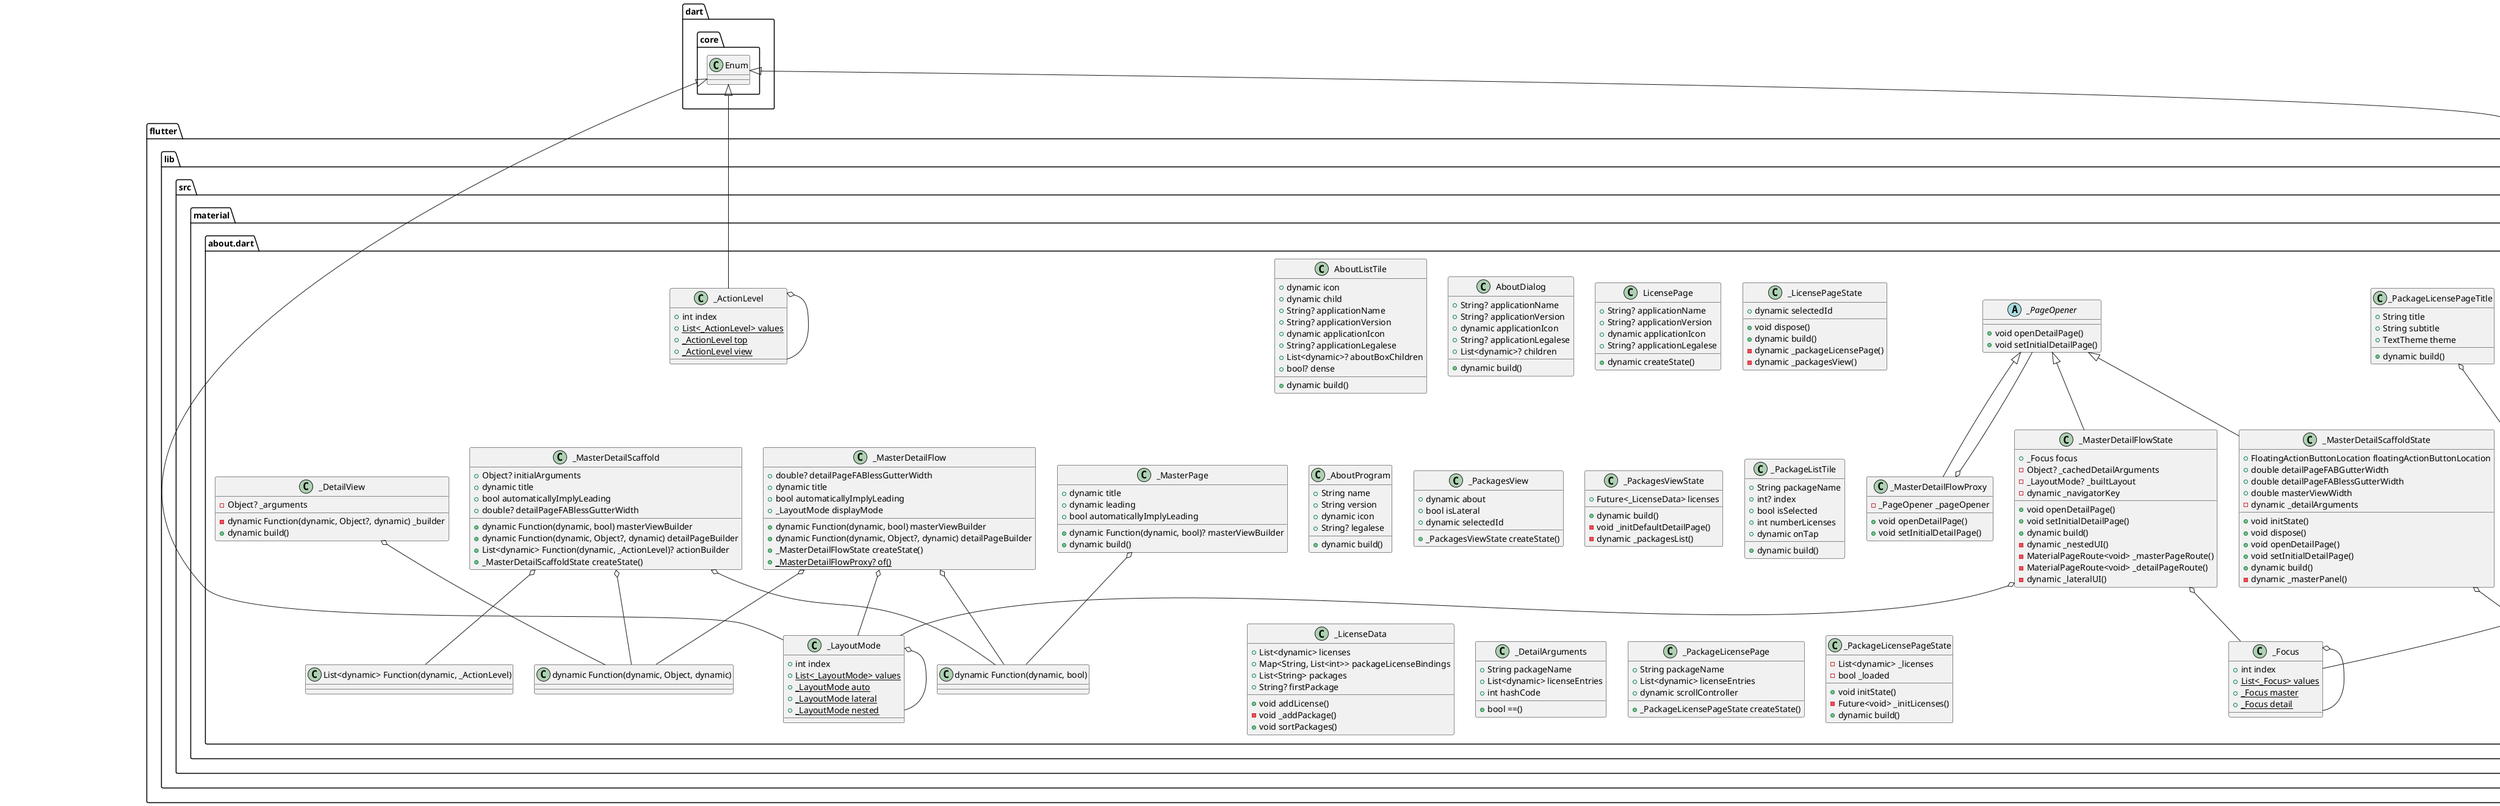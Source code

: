 @startuml
set namespaceSeparator ::

class "flutter::lib::src::material::about.dart::AboutListTile" {
  +dynamic icon
  +dynamic child
  +String? applicationName
  +String? applicationVersion
  +dynamic applicationIcon
  +String? applicationLegalese
  +List<dynamic>? aboutBoxChildren
  +bool? dense
  +dynamic build()
}

class "flutter::lib::src::material::about.dart::AboutDialog" {
  +String? applicationName
  +String? applicationVersion
  +dynamic applicationIcon
  +String? applicationLegalese
  +List<dynamic>? children
  +dynamic build()
}

class "flutter::lib::src::material::about.dart::LicensePage" {
  +String? applicationName
  +String? applicationVersion
  +dynamic applicationIcon
  +String? applicationLegalese
  +dynamic createState()
}

class "flutter::lib::src::material::about.dart::_LicensePageState" {
  +dynamic selectedId
  +void dispose()
  +dynamic build()
  -dynamic _packageLicensePage()
  -dynamic _packagesView()
}

class "flutter::lib::src::material::about.dart::_AboutProgram" {
  +String name
  +String version
  +dynamic icon
  +String? legalese
  +dynamic build()
}

class "flutter::lib::src::material::about.dart::_PackagesView" {
  +dynamic about
  +bool isLateral
  +dynamic selectedId
  +_PackagesViewState createState()
}

class "flutter::lib::src::material::about.dart::_PackagesViewState" {
  +Future<_LicenseData> licenses
  +dynamic build()
  -void _initDefaultDetailPage()
  -dynamic _packagesList()
}

class "flutter::lib::src::material::about.dart::_PackageListTile" {
  +String packageName
  +int? index
  +bool isSelected
  +int numberLicenses
  +dynamic onTap
  +dynamic build()
}

class "flutter::lib::src::material::about.dart::_LicenseData" {
  +List<dynamic> licenses
  +Map<String, List<int>> packageLicenseBindings
  +List<String> packages
  +String? firstPackage
  +void addLicense()
  -void _addPackage()
  +void sortPackages()
}

class "flutter::lib::src::material::about.dart::_DetailArguments" {
  +String packageName
  +List<dynamic> licenseEntries
  +int hashCode
  +bool ==()
}

class "flutter::lib::src::material::about.dart::_PackageLicensePage" {
  +String packageName
  +List<dynamic> licenseEntries
  +dynamic scrollController
  +_PackageLicensePageState createState()
}

class "flutter::lib::src::material::about.dart::_PackageLicensePageState" {
  -List<dynamic> _licenses
  -bool _loaded
  +void initState()
  -Future<void> _initLicenses()
  +dynamic build()
}

class "flutter::lib::src::material::about.dart::_PackageLicensePageTitle" {
  +String title
  +String subtitle
  +TextTheme theme
  +dynamic build()
}

"flutter::lib::src::material::about.dart::_PackageLicensePageTitle" o-- "flutter::lib::src::material::text_theme.dart::TextTheme"

class "flutter::lib::src::material::about.dart::_MasterDetailFlow" {
  +dynamic Function(dynamic, bool) masterViewBuilder
  +dynamic Function(dynamic, Object?, dynamic) detailPageBuilder
  +double? detailPageFABlessGutterWidth
  +dynamic title
  +bool automaticallyImplyLeading
  +_LayoutMode displayMode
  +_MasterDetailFlowState createState()
  {static} +_MasterDetailFlowProxy? of()
}

"flutter::lib::src::material::about.dart::_MasterDetailFlow" o-- "flutter::lib::src::material::about.dart::dynamic Function(dynamic, bool)"
"flutter::lib::src::material::about.dart::_MasterDetailFlow" o-- "flutter::lib::src::material::about.dart::dynamic Function(dynamic, Object, dynamic)"
"flutter::lib::src::material::about.dart::_MasterDetailFlow" o-- "flutter::lib::src::material::about.dart::_LayoutMode"

class "flutter::lib::src::material::about.dart::_MasterDetailFlowProxy" {
  -_PageOpener _pageOpener
  +void openDetailPage()
  +void setInitialDetailPage()
}

"flutter::lib::src::material::about.dart::_MasterDetailFlowProxy" o-- "flutter::lib::src::material::about.dart::_PageOpener"
"flutter::lib::src::material::about.dart::_PageOpener" <|-- "flutter::lib::src::material::about.dart::_MasterDetailFlowProxy"

abstract class "flutter::lib::src::material::about.dart::_PageOpener" {
  +void openDetailPage()
  +void setInitialDetailPage()
}

class "flutter::lib::src::material::about.dart::_MasterDetailFlowState" {
  +_Focus focus
  -Object? _cachedDetailArguments
  -_LayoutMode? _builtLayout
  -dynamic _navigatorKey
  +void openDetailPage()
  +void setInitialDetailPage()
  +dynamic build()
  -dynamic _nestedUI()
  -MaterialPageRoute<void> _masterPageRoute()
  -MaterialPageRoute<void> _detailPageRoute()
  -dynamic _lateralUI()
}

"flutter::lib::src::material::about.dart::_MasterDetailFlowState" o-- "flutter::lib::src::material::about.dart::_Focus"
"flutter::lib::src::material::about.dart::_MasterDetailFlowState" o-- "flutter::lib::src::material::about.dart::_LayoutMode"
"flutter::lib::src::material::about.dart::_PageOpener" <|-- "flutter::lib::src::material::about.dart::_MasterDetailFlowState"

class "flutter::lib::src::material::about.dart::_MasterPage" {
  +dynamic Function(dynamic, bool)? masterViewBuilder
  +dynamic title
  +dynamic leading
  +bool automaticallyImplyLeading
  +dynamic build()
}

"flutter::lib::src::material::about.dart::_MasterPage" o-- "flutter::lib::src::material::about.dart::dynamic Function(dynamic, bool)"

class "flutter::lib::src::material::about.dart::_MasterDetailScaffold" {
  +dynamic Function(dynamic, bool) masterViewBuilder
  +dynamic Function(dynamic, Object?, dynamic) detailPageBuilder
  +List<dynamic> Function(dynamic, _ActionLevel)? actionBuilder
  +Object? initialArguments
  +dynamic title
  +bool automaticallyImplyLeading
  +double? detailPageFABlessGutterWidth
  +_MasterDetailScaffoldState createState()
}

"flutter::lib::src::material::about.dart::_MasterDetailScaffold" o-- "flutter::lib::src::material::about.dart::dynamic Function(dynamic, bool)"
"flutter::lib::src::material::about.dart::_MasterDetailScaffold" o-- "flutter::lib::src::material::about.dart::dynamic Function(dynamic, Object, dynamic)"
"flutter::lib::src::material::about.dart::_MasterDetailScaffold" o-- "flutter::lib::src::material::about.dart::List<dynamic> Function(dynamic, _ActionLevel)"

class "flutter::lib::src::material::about.dart::_MasterDetailScaffoldState" {
  +FloatingActionButtonLocation floatingActionButtonLocation
  +double detailPageFABGutterWidth
  +double detailPageFABlessGutterWidth
  +double masterViewWidth
  -dynamic _detailArguments
  +void initState()
  +void dispose()
  +void openDetailPage()
  +void setInitialDetailPage()
  +dynamic build()
  -dynamic _masterPanel()
}

"flutter::lib::src::material::about.dart::_MasterDetailScaffoldState" o-- "flutter::lib::src::material::floating_action_button_location.dart::FloatingActionButtonLocation"
"flutter::lib::src::material::about.dart::_PageOpener" <|-- "flutter::lib::src::material::about.dart::_MasterDetailScaffoldState"

class "flutter::lib::src::material::about.dart::_DetailView" {
  -dynamic Function(dynamic, Object?, dynamic) _builder
  -Object? _arguments
  +dynamic build()
}

"flutter::lib::src::material::about.dart::_DetailView" o-- "flutter::lib::src::material::about.dart::dynamic Function(dynamic, Object, dynamic)"

class "flutter::lib::src::material::about.dart::_ActionLevel" {
  +int index
  {static} +List<_ActionLevel> values
  {static} +_ActionLevel top
  {static} +_ActionLevel view
}

"flutter::lib::src::material::about.dart::_ActionLevel" o-- "flutter::lib::src::material::about.dart::_ActionLevel"
"dart::core::Enum" <|-- "flutter::lib::src::material::about.dart::_ActionLevel"

class "flutter::lib::src::material::about.dart::_LayoutMode" {
  +int index
  {static} +List<_LayoutMode> values
  {static} +_LayoutMode auto
  {static} +_LayoutMode lateral
  {static} +_LayoutMode nested
}

"flutter::lib::src::material::about.dart::_LayoutMode" o-- "flutter::lib::src::material::about.dart::_LayoutMode"
"dart::core::Enum" <|-- "flutter::lib::src::material::about.dart::_LayoutMode"

class "flutter::lib::src::material::about.dart::_Focus" {
  +int index
  {static} +List<_Focus> values
  {static} +_Focus master
  {static} +_Focus detail
}

"flutter::lib::src::material::about.dart::_Focus" o-- "flutter::lib::src::material::about.dart::_Focus"
"dart::core::Enum" <|-- "flutter::lib::src::material::about.dart::_Focus"


@enduml
